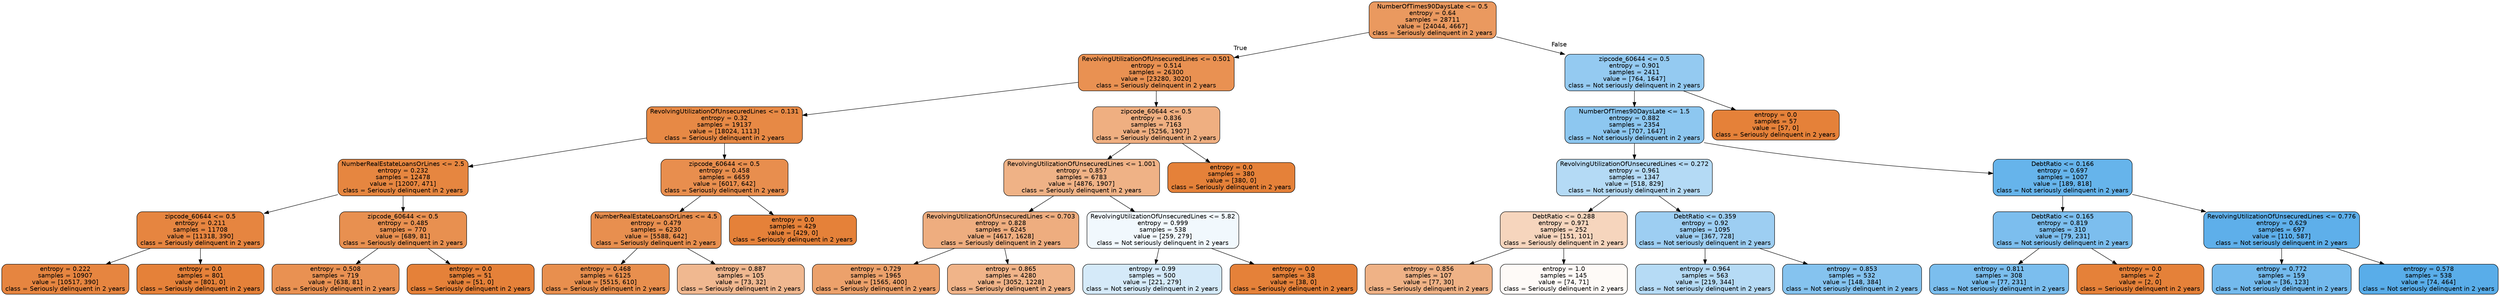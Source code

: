 digraph Tree {
node [shape=box, style="filled, rounded", color="black", fontname=helvetica] ;
edge [fontname=helvetica] ;
0 [label="NumberOfTimes90DaysLate <= 0.5\nentropy = 0.64\nsamples = 28711\nvalue = [24044, 4667]\nclass = Seriously delinquent in 2 years", fillcolor="#e58139ce"] ;
1 [label="RevolvingUtilizationOfUnsecuredLines <= 0.501\nentropy = 0.514\nsamples = 26300\nvalue = [23280, 3020]\nclass = Seriously delinquent in 2 years", fillcolor="#e58139de"] ;
0 -> 1 [labeldistance=2.5, labelangle=45, headlabel="True"] ;
2 [label="RevolvingUtilizationOfUnsecuredLines <= 0.131\nentropy = 0.32\nsamples = 19137\nvalue = [18024, 1113]\nclass = Seriously delinquent in 2 years", fillcolor="#e58139ef"] ;
1 -> 2 ;
3 [label="NumberRealEstateLoansOrLines <= 2.5\nentropy = 0.232\nsamples = 12478\nvalue = [12007, 471]\nclass = Seriously delinquent in 2 years", fillcolor="#e58139f5"] ;
2 -> 3 ;
4 [label="zipcode_60644 <= 0.5\nentropy = 0.211\nsamples = 11708\nvalue = [11318, 390]\nclass = Seriously delinquent in 2 years", fillcolor="#e58139f6"] ;
3 -> 4 ;
5 [label="entropy = 0.222\nsamples = 10907\nvalue = [10517, 390]\nclass = Seriously delinquent in 2 years", fillcolor="#e58139f6"] ;
4 -> 5 ;
6 [label="entropy = 0.0\nsamples = 801\nvalue = [801, 0]\nclass = Seriously delinquent in 2 years", fillcolor="#e58139ff"] ;
4 -> 6 ;
7 [label="zipcode_60644 <= 0.5\nentropy = 0.485\nsamples = 770\nvalue = [689, 81]\nclass = Seriously delinquent in 2 years", fillcolor="#e58139e1"] ;
3 -> 7 ;
8 [label="entropy = 0.508\nsamples = 719\nvalue = [638, 81]\nclass = Seriously delinquent in 2 years", fillcolor="#e58139df"] ;
7 -> 8 ;
9 [label="entropy = 0.0\nsamples = 51\nvalue = [51, 0]\nclass = Seriously delinquent in 2 years", fillcolor="#e58139ff"] ;
7 -> 9 ;
10 [label="zipcode_60644 <= 0.5\nentropy = 0.458\nsamples = 6659\nvalue = [6017, 642]\nclass = Seriously delinquent in 2 years", fillcolor="#e58139e4"] ;
2 -> 10 ;
11 [label="NumberRealEstateLoansOrLines <= 4.5\nentropy = 0.479\nsamples = 6230\nvalue = [5588, 642]\nclass = Seriously delinquent in 2 years", fillcolor="#e58139e2"] ;
10 -> 11 ;
12 [label="entropy = 0.468\nsamples = 6125\nvalue = [5515, 610]\nclass = Seriously delinquent in 2 years", fillcolor="#e58139e3"] ;
11 -> 12 ;
13 [label="entropy = 0.887\nsamples = 105\nvalue = [73, 32]\nclass = Seriously delinquent in 2 years", fillcolor="#e581398f"] ;
11 -> 13 ;
14 [label="entropy = 0.0\nsamples = 429\nvalue = [429, 0]\nclass = Seriously delinquent in 2 years", fillcolor="#e58139ff"] ;
10 -> 14 ;
15 [label="zipcode_60644 <= 0.5\nentropy = 0.836\nsamples = 7163\nvalue = [5256, 1907]\nclass = Seriously delinquent in 2 years", fillcolor="#e58139a2"] ;
1 -> 15 ;
16 [label="RevolvingUtilizationOfUnsecuredLines <= 1.001\nentropy = 0.857\nsamples = 6783\nvalue = [4876, 1907]\nclass = Seriously delinquent in 2 years", fillcolor="#e581399b"] ;
15 -> 16 ;
17 [label="RevolvingUtilizationOfUnsecuredLines <= 0.703\nentropy = 0.828\nsamples = 6245\nvalue = [4617, 1628]\nclass = Seriously delinquent in 2 years", fillcolor="#e58139a5"] ;
16 -> 17 ;
18 [label="entropy = 0.729\nsamples = 1965\nvalue = [1565, 400]\nclass = Seriously delinquent in 2 years", fillcolor="#e58139be"] ;
17 -> 18 ;
19 [label="entropy = 0.865\nsamples = 4280\nvalue = [3052, 1228]\nclass = Seriously delinquent in 2 years", fillcolor="#e5813998"] ;
17 -> 19 ;
20 [label="RevolvingUtilizationOfUnsecuredLines <= 5.82\nentropy = 0.999\nsamples = 538\nvalue = [259, 279]\nclass = Not seriously delinquent in 2 years", fillcolor="#399de512"] ;
16 -> 20 ;
21 [label="entropy = 0.99\nsamples = 500\nvalue = [221, 279]\nclass = Not seriously delinquent in 2 years", fillcolor="#399de535"] ;
20 -> 21 ;
22 [label="entropy = 0.0\nsamples = 38\nvalue = [38, 0]\nclass = Seriously delinquent in 2 years", fillcolor="#e58139ff"] ;
20 -> 22 ;
23 [label="entropy = 0.0\nsamples = 380\nvalue = [380, 0]\nclass = Seriously delinquent in 2 years", fillcolor="#e58139ff"] ;
15 -> 23 ;
24 [label="zipcode_60644 <= 0.5\nentropy = 0.901\nsamples = 2411\nvalue = [764, 1647]\nclass = Not seriously delinquent in 2 years", fillcolor="#399de589"] ;
0 -> 24 [labeldistance=2.5, labelangle=-45, headlabel="False"] ;
25 [label="NumberOfTimes90DaysLate <= 1.5\nentropy = 0.882\nsamples = 2354\nvalue = [707, 1647]\nclass = Not seriously delinquent in 2 years", fillcolor="#399de592"] ;
24 -> 25 ;
26 [label="RevolvingUtilizationOfUnsecuredLines <= 0.272\nentropy = 0.961\nsamples = 1347\nvalue = [518, 829]\nclass = Not seriously delinquent in 2 years", fillcolor="#399de560"] ;
25 -> 26 ;
27 [label="DebtRatio <= 0.288\nentropy = 0.971\nsamples = 252\nvalue = [151, 101]\nclass = Seriously delinquent in 2 years", fillcolor="#e5813954"] ;
26 -> 27 ;
28 [label="entropy = 0.856\nsamples = 107\nvalue = [77, 30]\nclass = Seriously delinquent in 2 years", fillcolor="#e581399c"] ;
27 -> 28 ;
29 [label="entropy = 1.0\nsamples = 145\nvalue = [74, 71]\nclass = Seriously delinquent in 2 years", fillcolor="#e581390a"] ;
27 -> 29 ;
30 [label="DebtRatio <= 0.359\nentropy = 0.92\nsamples = 1095\nvalue = [367, 728]\nclass = Not seriously delinquent in 2 years", fillcolor="#399de57e"] ;
26 -> 30 ;
31 [label="entropy = 0.964\nsamples = 563\nvalue = [219, 344]\nclass = Not seriously delinquent in 2 years", fillcolor="#399de55d"] ;
30 -> 31 ;
32 [label="entropy = 0.853\nsamples = 532\nvalue = [148, 384]\nclass = Not seriously delinquent in 2 years", fillcolor="#399de59d"] ;
30 -> 32 ;
33 [label="DebtRatio <= 0.166\nentropy = 0.697\nsamples = 1007\nvalue = [189, 818]\nclass = Not seriously delinquent in 2 years", fillcolor="#399de5c4"] ;
25 -> 33 ;
34 [label="DebtRatio <= 0.165\nentropy = 0.819\nsamples = 310\nvalue = [79, 231]\nclass = Not seriously delinquent in 2 years", fillcolor="#399de5a8"] ;
33 -> 34 ;
35 [label="entropy = 0.811\nsamples = 308\nvalue = [77, 231]\nclass = Not seriously delinquent in 2 years", fillcolor="#399de5aa"] ;
34 -> 35 ;
36 [label="entropy = 0.0\nsamples = 2\nvalue = [2, 0]\nclass = Seriously delinquent in 2 years", fillcolor="#e58139ff"] ;
34 -> 36 ;
37 [label="RevolvingUtilizationOfUnsecuredLines <= 0.776\nentropy = 0.629\nsamples = 697\nvalue = [110, 587]\nclass = Not seriously delinquent in 2 years", fillcolor="#399de5cf"] ;
33 -> 37 ;
38 [label="entropy = 0.772\nsamples = 159\nvalue = [36, 123]\nclass = Not seriously delinquent in 2 years", fillcolor="#399de5b4"] ;
37 -> 38 ;
39 [label="entropy = 0.578\nsamples = 538\nvalue = [74, 464]\nclass = Not seriously delinquent in 2 years", fillcolor="#399de5d6"] ;
37 -> 39 ;
40 [label="entropy = 0.0\nsamples = 57\nvalue = [57, 0]\nclass = Seriously delinquent in 2 years", fillcolor="#e58139ff"] ;
24 -> 40 ;
}